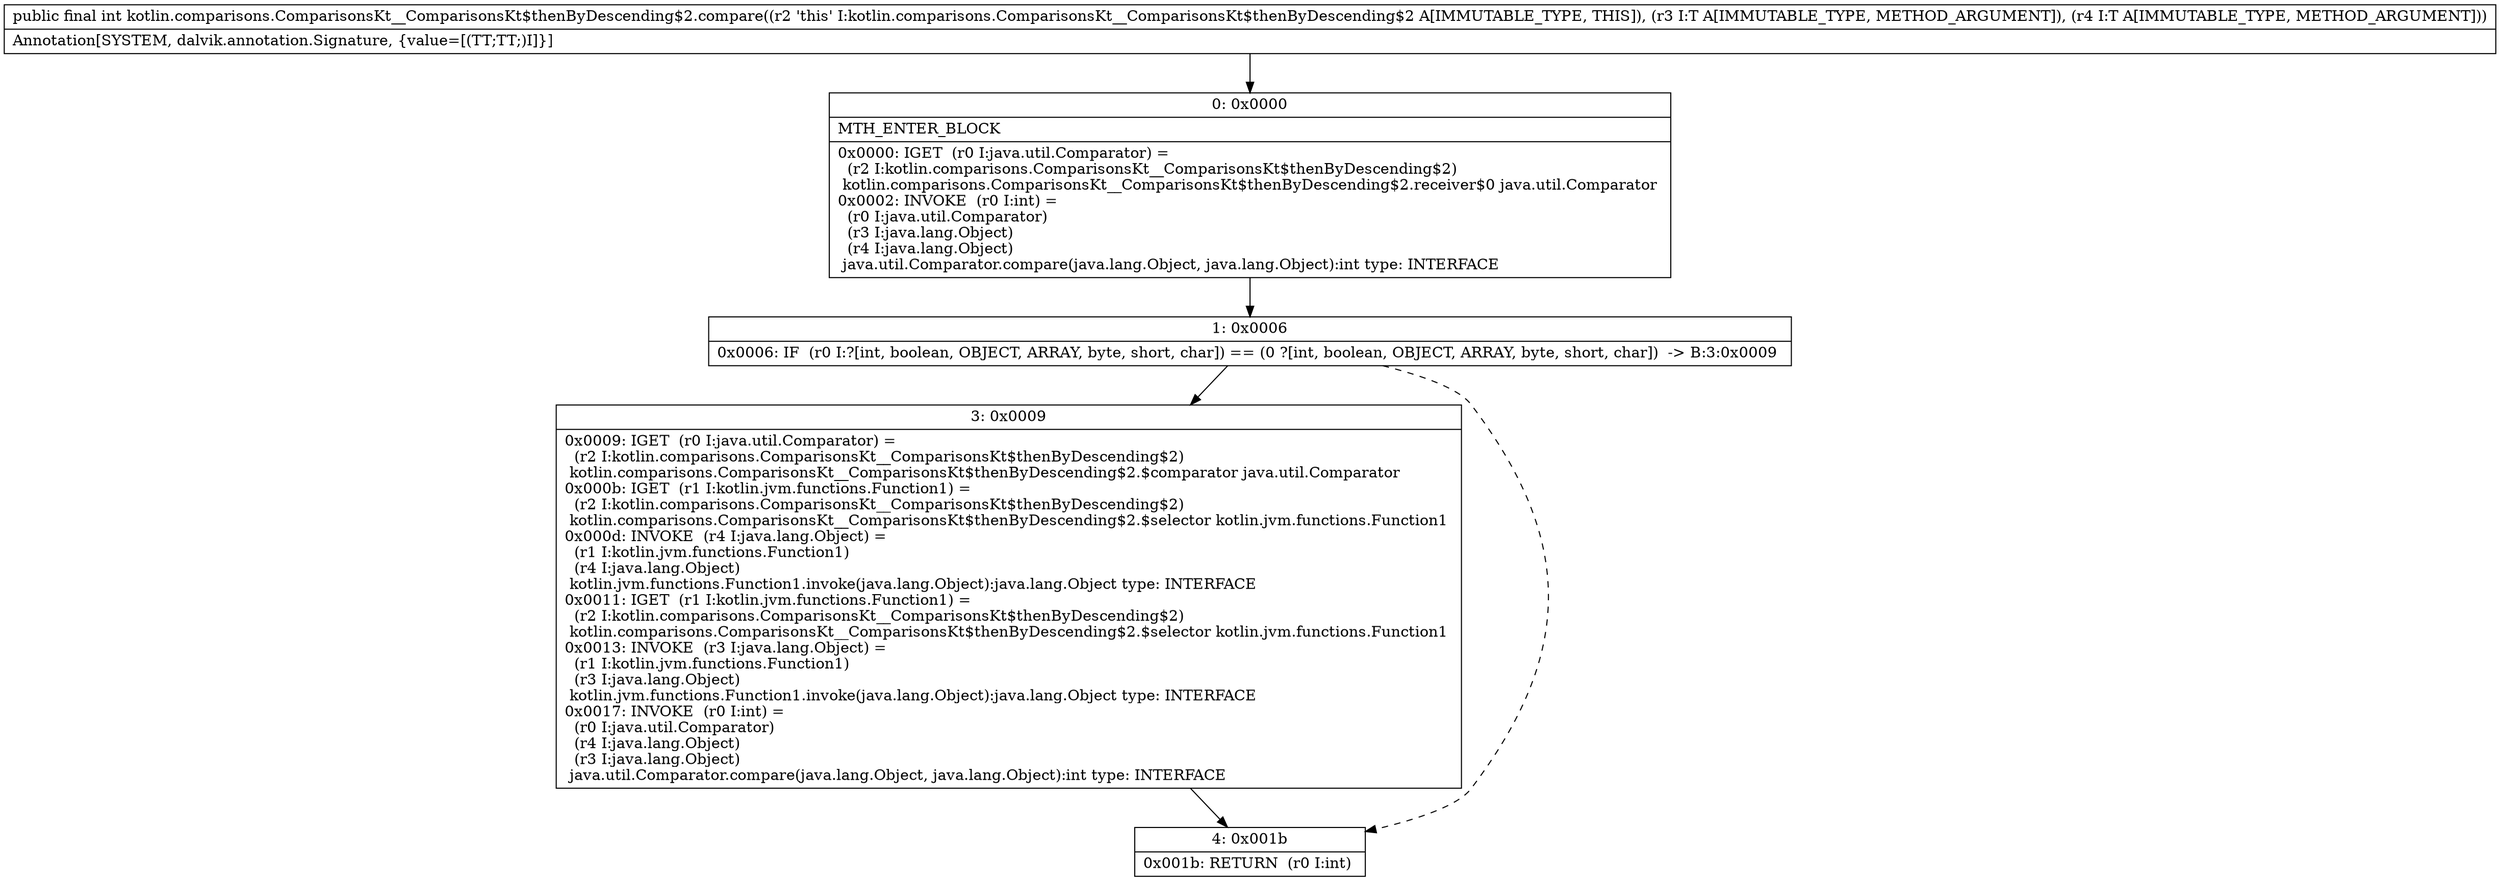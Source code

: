 digraph "CFG forkotlin.comparisons.ComparisonsKt__ComparisonsKt$thenByDescending$2.compare(Ljava\/lang\/Object;Ljava\/lang\/Object;)I" {
Node_0 [shape=record,label="{0\:\ 0x0000|MTH_ENTER_BLOCK\l|0x0000: IGET  (r0 I:java.util.Comparator) = \l  (r2 I:kotlin.comparisons.ComparisonsKt__ComparisonsKt$thenByDescending$2)\l kotlin.comparisons.ComparisonsKt__ComparisonsKt$thenByDescending$2.receiver$0 java.util.Comparator \l0x0002: INVOKE  (r0 I:int) = \l  (r0 I:java.util.Comparator)\l  (r3 I:java.lang.Object)\l  (r4 I:java.lang.Object)\l java.util.Comparator.compare(java.lang.Object, java.lang.Object):int type: INTERFACE \l}"];
Node_1 [shape=record,label="{1\:\ 0x0006|0x0006: IF  (r0 I:?[int, boolean, OBJECT, ARRAY, byte, short, char]) == (0 ?[int, boolean, OBJECT, ARRAY, byte, short, char])  \-\> B:3:0x0009 \l}"];
Node_3 [shape=record,label="{3\:\ 0x0009|0x0009: IGET  (r0 I:java.util.Comparator) = \l  (r2 I:kotlin.comparisons.ComparisonsKt__ComparisonsKt$thenByDescending$2)\l kotlin.comparisons.ComparisonsKt__ComparisonsKt$thenByDescending$2.$comparator java.util.Comparator \l0x000b: IGET  (r1 I:kotlin.jvm.functions.Function1) = \l  (r2 I:kotlin.comparisons.ComparisonsKt__ComparisonsKt$thenByDescending$2)\l kotlin.comparisons.ComparisonsKt__ComparisonsKt$thenByDescending$2.$selector kotlin.jvm.functions.Function1 \l0x000d: INVOKE  (r4 I:java.lang.Object) = \l  (r1 I:kotlin.jvm.functions.Function1)\l  (r4 I:java.lang.Object)\l kotlin.jvm.functions.Function1.invoke(java.lang.Object):java.lang.Object type: INTERFACE \l0x0011: IGET  (r1 I:kotlin.jvm.functions.Function1) = \l  (r2 I:kotlin.comparisons.ComparisonsKt__ComparisonsKt$thenByDescending$2)\l kotlin.comparisons.ComparisonsKt__ComparisonsKt$thenByDescending$2.$selector kotlin.jvm.functions.Function1 \l0x0013: INVOKE  (r3 I:java.lang.Object) = \l  (r1 I:kotlin.jvm.functions.Function1)\l  (r3 I:java.lang.Object)\l kotlin.jvm.functions.Function1.invoke(java.lang.Object):java.lang.Object type: INTERFACE \l0x0017: INVOKE  (r0 I:int) = \l  (r0 I:java.util.Comparator)\l  (r4 I:java.lang.Object)\l  (r3 I:java.lang.Object)\l java.util.Comparator.compare(java.lang.Object, java.lang.Object):int type: INTERFACE \l}"];
Node_4 [shape=record,label="{4\:\ 0x001b|0x001b: RETURN  (r0 I:int) \l}"];
MethodNode[shape=record,label="{public final int kotlin.comparisons.ComparisonsKt__ComparisonsKt$thenByDescending$2.compare((r2 'this' I:kotlin.comparisons.ComparisonsKt__ComparisonsKt$thenByDescending$2 A[IMMUTABLE_TYPE, THIS]), (r3 I:T A[IMMUTABLE_TYPE, METHOD_ARGUMENT]), (r4 I:T A[IMMUTABLE_TYPE, METHOD_ARGUMENT]))  | Annotation[SYSTEM, dalvik.annotation.Signature, \{value=[(TT;TT;)I]\}]\l}"];
MethodNode -> Node_0;
Node_0 -> Node_1;
Node_1 -> Node_3;
Node_1 -> Node_4[style=dashed];
Node_3 -> Node_4;
}

